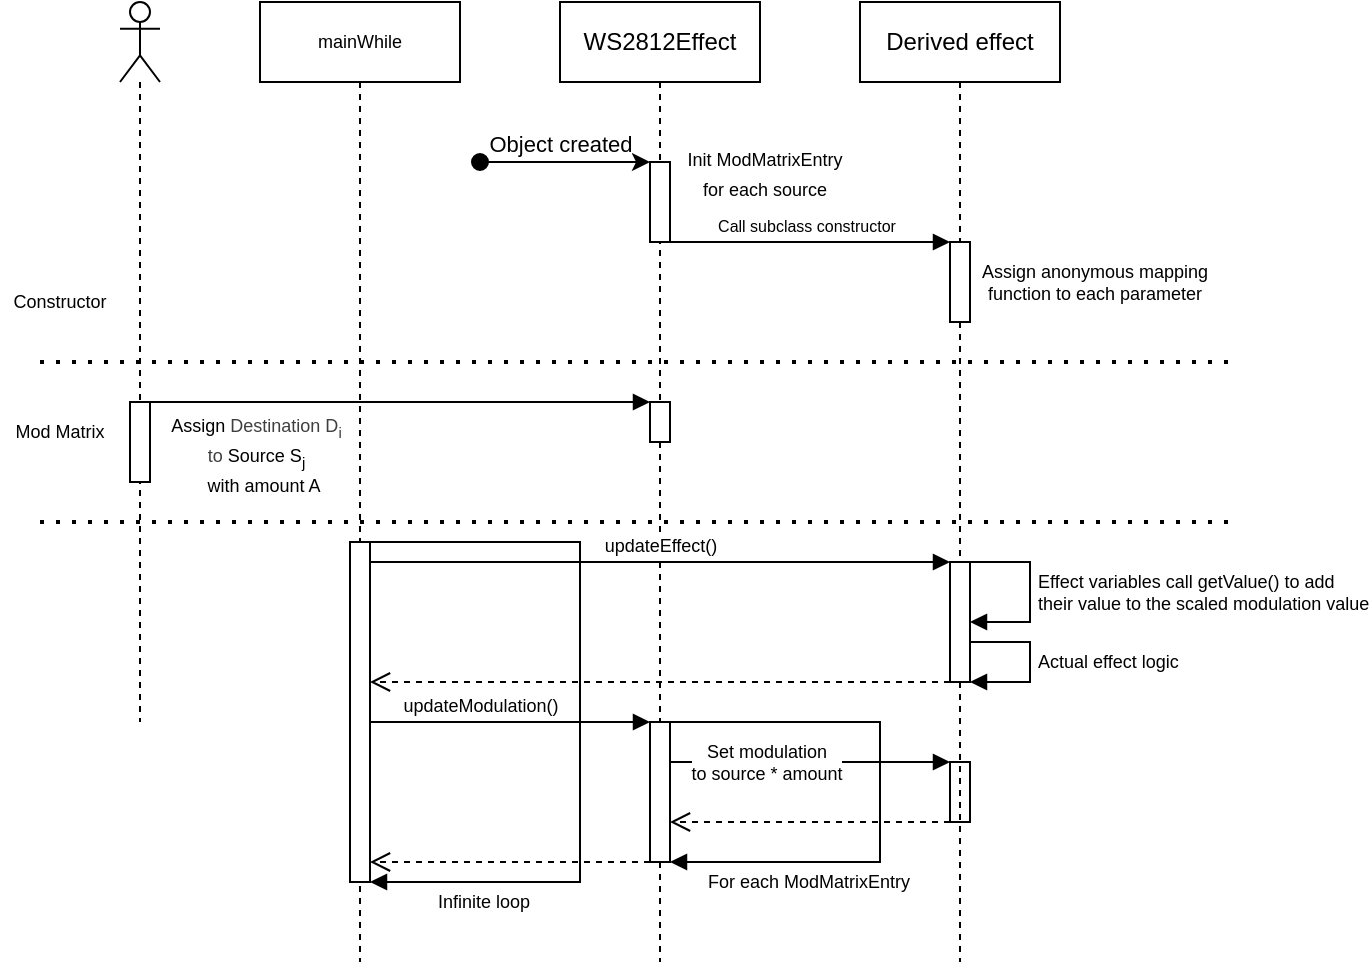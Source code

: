 <mxfile>
    <diagram id="mmeS8SJjENBjC42MiOI5" name="Page-1">
        <mxGraphModel dx="674" dy="438" grid="1" gridSize="10" guides="1" tooltips="1" connect="1" arrows="1" fold="1" page="1" pageScale="1" pageWidth="850" pageHeight="1100" math="0" shadow="0">
            <root>
                <mxCell id="0"/>
                <mxCell id="1" parent="0"/>
                <mxCell id="3" value="WS2812Effect" style="shape=umlLifeline;perimeter=lifelinePerimeter;whiteSpace=wrap;html=1;container=1;dropTarget=0;collapsible=0;recursiveResize=0;outlineConnect=0;portConstraint=eastwest;newEdgeStyle={&quot;curved&quot;:0,&quot;rounded&quot;:0};" parent="1" vertex="1">
                    <mxGeometry x="340" y="40" width="100" height="480" as="geometry"/>
                </mxCell>
                <mxCell id="9" value="" style="html=1;points=[[0,0,0,0,5],[0,1,0,0,-5],[1,0,0,0,5],[1,1,0,0,-5]];perimeter=orthogonalPerimeter;outlineConnect=0;targetShapes=umlLifeline;portConstraint=eastwest;newEdgeStyle={&quot;curved&quot;:0,&quot;rounded&quot;:0};" parent="3" vertex="1">
                    <mxGeometry x="45" y="80" width="10" height="40" as="geometry"/>
                </mxCell>
                <mxCell id="21" value="" style="html=1;points=[[0,0,0,0,5],[0,1,0,0,-5],[1,0,0,0,5],[1,1,0,0,-5]];perimeter=orthogonalPerimeter;outlineConnect=0;targetShapes=umlLifeline;portConstraint=eastwest;newEdgeStyle={&quot;curved&quot;:0,&quot;rounded&quot;:0};" vertex="1" parent="3">
                    <mxGeometry x="45" y="200" width="10" height="20" as="geometry"/>
                </mxCell>
                <mxCell id="42" value="" style="html=1;points=[[0,0,0,0,5],[0,1,0,0,-5],[1,0,0,0,5],[1,1,0,0,-5]];perimeter=orthogonalPerimeter;outlineConnect=0;targetShapes=umlLifeline;portConstraint=eastwest;newEdgeStyle={&quot;curved&quot;:0,&quot;rounded&quot;:0};" vertex="1" parent="3">
                    <mxGeometry x="45" y="360" width="10" height="70" as="geometry"/>
                </mxCell>
                <mxCell id="44" value="" style="html=1;points=[[0,0,0,0,5],[0,1,0,0,-5],[1,0,0,0,5],[1,1,0,0,-5]];perimeter=orthogonalPerimeter;outlineConnect=0;targetShapes=umlLifeline;portConstraint=eastwest;newEdgeStyle={&quot;curved&quot;:0,&quot;rounded&quot;:0};rounded=0;align=center;verticalAlign=middle;fontFamily=Helvetica;fontSize=9;fontColor=default;fillColor=none;gradientColor=none;" vertex="1" parent="3">
                    <mxGeometry x="195" y="380" width="10" height="30" as="geometry"/>
                </mxCell>
                <mxCell id="43" value="For each ModMatrixEntry&amp;nbsp;" style="html=1;align=left;spacingLeft=2;endArrow=block;rounded=0;edgeStyle=orthogonalEdgeStyle;curved=0;rounded=0;fontFamily=Helvetica;fontSize=9;fontColor=default;" edge="1" parent="3" source="42">
                    <mxGeometry x="0.893" y="10" relative="1" as="geometry">
                        <mxPoint x="45" y="390" as="sourcePoint"/>
                        <Array as="points">
                            <mxPoint x="160" y="360"/>
                            <mxPoint x="160" y="430"/>
                        </Array>
                        <mxPoint x="55" y="430" as="targetPoint"/>
                        <mxPoint as="offset"/>
                    </mxGeometry>
                </mxCell>
                <mxCell id="46" value="&lt;div&gt;&lt;br&gt;&lt;/div&gt;&lt;div&gt;&lt;br&gt;&lt;/div&gt;" style="html=1;verticalAlign=bottom;endArrow=open;dashed=1;endSize=8;curved=0;rounded=0;fontFamily=Helvetica;fontSize=9;fontColor=default;" edge="1" source="44" parent="3" target="42">
                    <mxGeometry relative="1" as="geometry">
                        <mxPoint x="125" y="445" as="targetPoint"/>
                        <Array as="points">
                            <mxPoint x="120" y="410"/>
                        </Array>
                    </mxGeometry>
                </mxCell>
                <mxCell id="45" value="" style="html=1;verticalAlign=bottom;endArrow=block;curved=0;rounded=0;fontFamily=Helvetica;fontSize=9;fontColor=default;" edge="1" target="44" parent="3" source="42">
                    <mxGeometry relative="1" as="geometry">
                        <mxPoint x="125" y="375" as="sourcePoint"/>
                        <Array as="points">
                            <mxPoint x="120" y="380"/>
                        </Array>
                    </mxGeometry>
                </mxCell>
                <mxCell id="48" value="Set modulation&lt;div&gt;to source * amount&lt;/div&gt;" style="edgeLabel;html=1;align=center;verticalAlign=middle;resizable=0;points=[];rounded=0;fontFamily=Helvetica;fontSize=9;fontColor=default;fillColor=none;gradientColor=none;" vertex="1" connectable="0" parent="45">
                    <mxGeometry x="-0.422" y="1" relative="1" as="geometry">
                        <mxPoint x="7" y="1" as="offset"/>
                    </mxGeometry>
                </mxCell>
                <mxCell id="4" value="Derived effect" style="shape=umlLifeline;perimeter=lifelinePerimeter;whiteSpace=wrap;html=1;container=1;dropTarget=0;collapsible=0;recursiveResize=0;outlineConnect=0;portConstraint=eastwest;newEdgeStyle={&quot;curved&quot;:0,&quot;rounded&quot;:0};" parent="1" vertex="1">
                    <mxGeometry x="490" y="40" width="100" height="480" as="geometry"/>
                </mxCell>
                <mxCell id="19" value="" style="html=1;points=[[0,0,0,0,5],[0,1,0,0,-5],[1,0,0,0,5],[1,1,0,0,-5]];perimeter=orthogonalPerimeter;outlineConnect=0;targetShapes=umlLifeline;portConstraint=eastwest;newEdgeStyle={&quot;curved&quot;:0,&quot;rounded&quot;:0};" vertex="1" parent="4">
                    <mxGeometry x="45" y="120" width="10" height="40" as="geometry"/>
                </mxCell>
                <mxCell id="30" value="" style="html=1;points=[[0,0,0,0,5],[0,1,0,0,-5],[1,0,0,0,5],[1,1,0,0,-5]];perimeter=orthogonalPerimeter;outlineConnect=0;targetShapes=umlLifeline;portConstraint=eastwest;newEdgeStyle={&quot;curved&quot;:0,&quot;rounded&quot;:0};" vertex="1" parent="4">
                    <mxGeometry x="45" y="280" width="10" height="60" as="geometry"/>
                </mxCell>
                <mxCell id="50" value="Effect variables call getValue() to add&amp;nbsp;&lt;div&gt;their value to the scaled modulation value&lt;/div&gt;" style="html=1;align=left;spacingLeft=2;endArrow=block;rounded=0;edgeStyle=orthogonalEdgeStyle;curved=0;rounded=0;fontFamily=Helvetica;fontSize=9;fontColor=default;" edge="1" target="30" parent="4">
                    <mxGeometry relative="1" as="geometry">
                        <mxPoint x="55" y="280" as="sourcePoint"/>
                        <Array as="points">
                            <mxPoint x="85" y="280"/>
                            <mxPoint x="85" y="310"/>
                        </Array>
                        <mxPoint x="60" y="310.0" as="targetPoint"/>
                    </mxGeometry>
                </mxCell>
                <mxCell id="6" value="" style="shape=umlLifeline;perimeter=lifelinePerimeter;whiteSpace=wrap;html=1;container=1;dropTarget=0;collapsible=0;recursiveResize=0;outlineConnect=0;portConstraint=eastwest;newEdgeStyle={&quot;curved&quot;:0,&quot;rounded&quot;:0};participant=umlActor;" parent="1" vertex="1">
                    <mxGeometry x="120" y="40" width="20" height="360" as="geometry"/>
                </mxCell>
                <mxCell id="23" value="" style="html=1;points=[[0,0,0,0,5],[0,1,0,0,-5],[1,0,0,0,5],[1,1,0,0,-5]];perimeter=orthogonalPerimeter;outlineConnect=0;targetShapes=umlLifeline;portConstraint=eastwest;newEdgeStyle={&quot;curved&quot;:0,&quot;rounded&quot;:0};" vertex="1" parent="6">
                    <mxGeometry x="5" y="200" width="10" height="40" as="geometry"/>
                </mxCell>
                <mxCell id="11" value="" style="endArrow=none;dashed=1;html=1;dashPattern=1 3;strokeWidth=2;" edge="1" parent="1">
                    <mxGeometry width="50" height="50" relative="1" as="geometry">
                        <mxPoint x="80" y="220" as="sourcePoint"/>
                        <mxPoint x="680" y="220" as="targetPoint"/>
                    </mxGeometry>
                </mxCell>
                <mxCell id="18" value="&lt;font style=&quot;font-size: 9px;&quot;&gt;Init ModMatrixEntry for each source&lt;/font&gt;" style="text;html=1;align=center;verticalAlign=middle;whiteSpace=wrap;rounded=0;" vertex="1" parent="1">
                    <mxGeometry x="400" y="110" width="85" height="30" as="geometry"/>
                </mxCell>
                <mxCell id="25" value="&lt;font style=&quot;font-size: 8px;&quot;&gt;Call subclass constructor&lt;/font&gt;" style="html=1;verticalAlign=bottom;endArrow=block;curved=0;rounded=0;" edge="1" parent="1" target="19">
                    <mxGeometry x="0.001" width="80" relative="1" as="geometry">
                        <mxPoint x="390" y="160" as="sourcePoint"/>
                        <mxPoint x="470" y="160" as="targetPoint"/>
                        <mxPoint as="offset"/>
                    </mxGeometry>
                </mxCell>
                <mxCell id="26" value="Assign anonymous mapping function to each parameter" style="text;html=1;align=center;verticalAlign=middle;whiteSpace=wrap;rounded=0;fontSize=9;" vertex="1" parent="1">
                    <mxGeometry x="540" y="165" width="135" height="30" as="geometry"/>
                </mxCell>
                <mxCell id="27" value="" style="endArrow=none;dashed=1;html=1;dashPattern=1 3;strokeWidth=2;" edge="1" parent="1">
                    <mxGeometry width="50" height="50" relative="1" as="geometry">
                        <mxPoint x="80" y="300" as="sourcePoint"/>
                        <mxPoint x="680" y="300" as="targetPoint"/>
                    </mxGeometry>
                </mxCell>
                <mxCell id="28" value="Constructor" style="text;html=1;align=center;verticalAlign=middle;whiteSpace=wrap;rounded=0;fontFamily=Helvetica;fontSize=9;fontColor=default;" vertex="1" parent="1">
                    <mxGeometry x="60" y="175" width="60" height="30" as="geometry"/>
                </mxCell>
                <mxCell id="29" value="Mod Matrix" style="text;html=1;align=center;verticalAlign=middle;whiteSpace=wrap;rounded=0;fontFamily=Helvetica;fontSize=9;fontColor=default;" vertex="1" parent="1">
                    <mxGeometry x="60" y="240" width="60" height="30" as="geometry"/>
                </mxCell>
                <mxCell id="35" value="mainWhile" style="shape=umlLifeline;perimeter=lifelinePerimeter;whiteSpace=wrap;html=1;container=1;dropTarget=0;collapsible=0;recursiveResize=0;outlineConnect=0;portConstraint=eastwest;newEdgeStyle={&quot;curved&quot;:0,&quot;rounded&quot;:0};rounded=0;align=center;verticalAlign=middle;fontFamily=Helvetica;fontSize=9;fontColor=default;fillColor=none;gradientColor=none;" vertex="1" parent="1">
                    <mxGeometry x="190" y="40" width="100" height="480" as="geometry"/>
                </mxCell>
                <mxCell id="37" value="Infinite loop" style="html=1;align=left;spacingLeft=2;endArrow=block;rounded=0;edgeStyle=orthogonalEdgeStyle;curved=0;rounded=0;fontFamily=Helvetica;fontSize=9;fontColor=default;" edge="1" target="36" parent="35" source="36">
                    <mxGeometry x="0.844" y="10" relative="1" as="geometry">
                        <mxPoint x="45" y="300" as="sourcePoint"/>
                        <Array as="points">
                            <mxPoint x="160" y="270"/>
                            <mxPoint x="160" y="440"/>
                        </Array>
                        <mxPoint x="50.0" y="330.02" as="targetPoint"/>
                        <mxPoint as="offset"/>
                    </mxGeometry>
                </mxCell>
                <mxCell id="36" value="" style="html=1;points=[[0,0,0,0,5],[0,1,0,0,-5],[1,0,0,0,5],[1,1,0,0,-5]];perimeter=orthogonalPerimeter;outlineConnect=0;targetShapes=umlLifeline;portConstraint=eastwest;newEdgeStyle={&quot;curved&quot;:0,&quot;rounded&quot;:0};rounded=0;align=center;verticalAlign=middle;fontFamily=Helvetica;fontSize=9;fontColor=default;fillColor=default;gradientColor=none;" vertex="1" parent="35">
                    <mxGeometry x="45" y="270" width="10" height="170" as="geometry"/>
                </mxCell>
                <mxCell id="24" value="&lt;font style=&quot;font-size: 9px;&quot;&gt;Assign&amp;nbsp;&lt;span style=&quot;color: rgb(63, 63, 63);&quot;&gt;Destination D&lt;sub&gt;i&lt;/sub&gt;&amp;nbsp;&lt;/span&gt;&lt;/font&gt;&lt;div&gt;&lt;font style=&quot;font-size: 9px;&quot;&gt;&lt;span style=&quot;color: rgb(63, 63, 63);&quot;&gt;to&amp;nbsp;&lt;/span&gt;Source S&lt;sub&gt;j&lt;/sub&gt;&amp;nbsp;&lt;/font&gt;&lt;div&gt;&lt;font style=&quot;font-size: 9px;&quot;&gt;&amp;nbsp;&amp;nbsp;with amount A&lt;/font&gt;&lt;/div&gt;&lt;/div&gt;" style="html=1;verticalAlign=bottom;endArrow=block;curved=0;rounded=0;" edge="1" parent="1" source="6" target="21">
                    <mxGeometry x="-0.538" y="-50" width="80" relative="1" as="geometry">
                        <mxPoint x="140" y="240" as="sourcePoint"/>
                        <mxPoint x="380" y="240" as="targetPoint"/>
                        <Array as="points">
                            <mxPoint x="260" y="240"/>
                        </Array>
                        <mxPoint as="offset"/>
                    </mxGeometry>
                </mxCell>
                <mxCell id="39" value="updateEffect()" style="html=1;verticalAlign=bottom;endArrow=block;curved=0;rounded=0;fontFamily=Helvetica;fontSize=9;fontColor=default;" edge="1" parent="1" source="36" target="30">
                    <mxGeometry width="80" relative="1" as="geometry">
                        <mxPoint x="240" y="330" as="sourcePoint"/>
                        <mxPoint x="320" y="330" as="targetPoint"/>
                        <Array as="points">
                            <mxPoint x="390" y="320"/>
                        </Array>
                    </mxGeometry>
                </mxCell>
                <mxCell id="41" value="updateModulation()" style="html=1;verticalAlign=bottom;endArrow=block;curved=0;rounded=0;fontFamily=Helvetica;fontSize=9;fontColor=default;" edge="1" parent="1" source="36" target="42">
                    <mxGeometry x="-0.214" width="80" relative="1" as="geometry">
                        <mxPoint x="240" y="350" as="sourcePoint"/>
                        <mxPoint x="320" y="350" as="targetPoint"/>
                        <mxPoint as="offset"/>
                    </mxGeometry>
                </mxCell>
                <mxCell id="8" value="Object created" style="html=1;verticalAlign=bottom;startArrow=oval;startFill=1;endArrow=classic;startSize=8;curved=0;rounded=0;endFill=1;" parent="1" edge="1" target="9">
                    <mxGeometry x="-0.059" width="60" relative="1" as="geometry">
                        <mxPoint x="300" y="120" as="sourcePoint"/>
                        <mxPoint x="390" y="120" as="targetPoint"/>
                        <mxPoint as="offset"/>
                    </mxGeometry>
                </mxCell>
                <mxCell id="47" value="&lt;div&gt;&lt;br&gt;&lt;/div&gt;&lt;div&gt;&lt;br&gt;&lt;/div&gt;" style="html=1;verticalAlign=bottom;endArrow=open;dashed=1;endSize=8;curved=0;rounded=0;fontFamily=Helvetica;fontSize=9;fontColor=default;" edge="1" parent="1" source="30" target="36">
                    <mxGeometry relative="1" as="geometry">
                        <mxPoint x="405" y="395" as="targetPoint"/>
                        <mxPoint x="545" y="395" as="sourcePoint"/>
                        <Array as="points">
                            <mxPoint x="380" y="380"/>
                        </Array>
                    </mxGeometry>
                </mxCell>
                <mxCell id="51" value="Actual effect logic" style="html=1;align=left;spacingLeft=2;endArrow=block;rounded=0;edgeStyle=orthogonalEdgeStyle;curved=0;rounded=0;fontFamily=Helvetica;fontSize=9;fontColor=default;" edge="1" parent="1" source="30">
                    <mxGeometry relative="1" as="geometry">
                        <mxPoint x="545" y="350" as="sourcePoint"/>
                        <Array as="points">
                            <mxPoint x="575" y="360"/>
                            <mxPoint x="575" y="380"/>
                        </Array>
                        <mxPoint x="545" y="380" as="targetPoint"/>
                        <mxPoint as="offset"/>
                    </mxGeometry>
                </mxCell>
                <mxCell id="52" value="&lt;div&gt;&lt;br&gt;&lt;/div&gt;&lt;div&gt;&lt;br&gt;&lt;/div&gt;" style="html=1;verticalAlign=bottom;endArrow=open;dashed=1;endSize=8;curved=0;rounded=0;fontFamily=Helvetica;fontSize=9;fontColor=default;" edge="1" parent="1" source="42" target="36">
                    <mxGeometry relative="1" as="geometry">
                        <mxPoint x="250" y="460" as="targetPoint"/>
                        <mxPoint x="390" y="460" as="sourcePoint"/>
                        <Array as="points">
                            <mxPoint x="310" y="470"/>
                        </Array>
                    </mxGeometry>
                </mxCell>
            </root>
        </mxGraphModel>
    </diagram>
</mxfile>